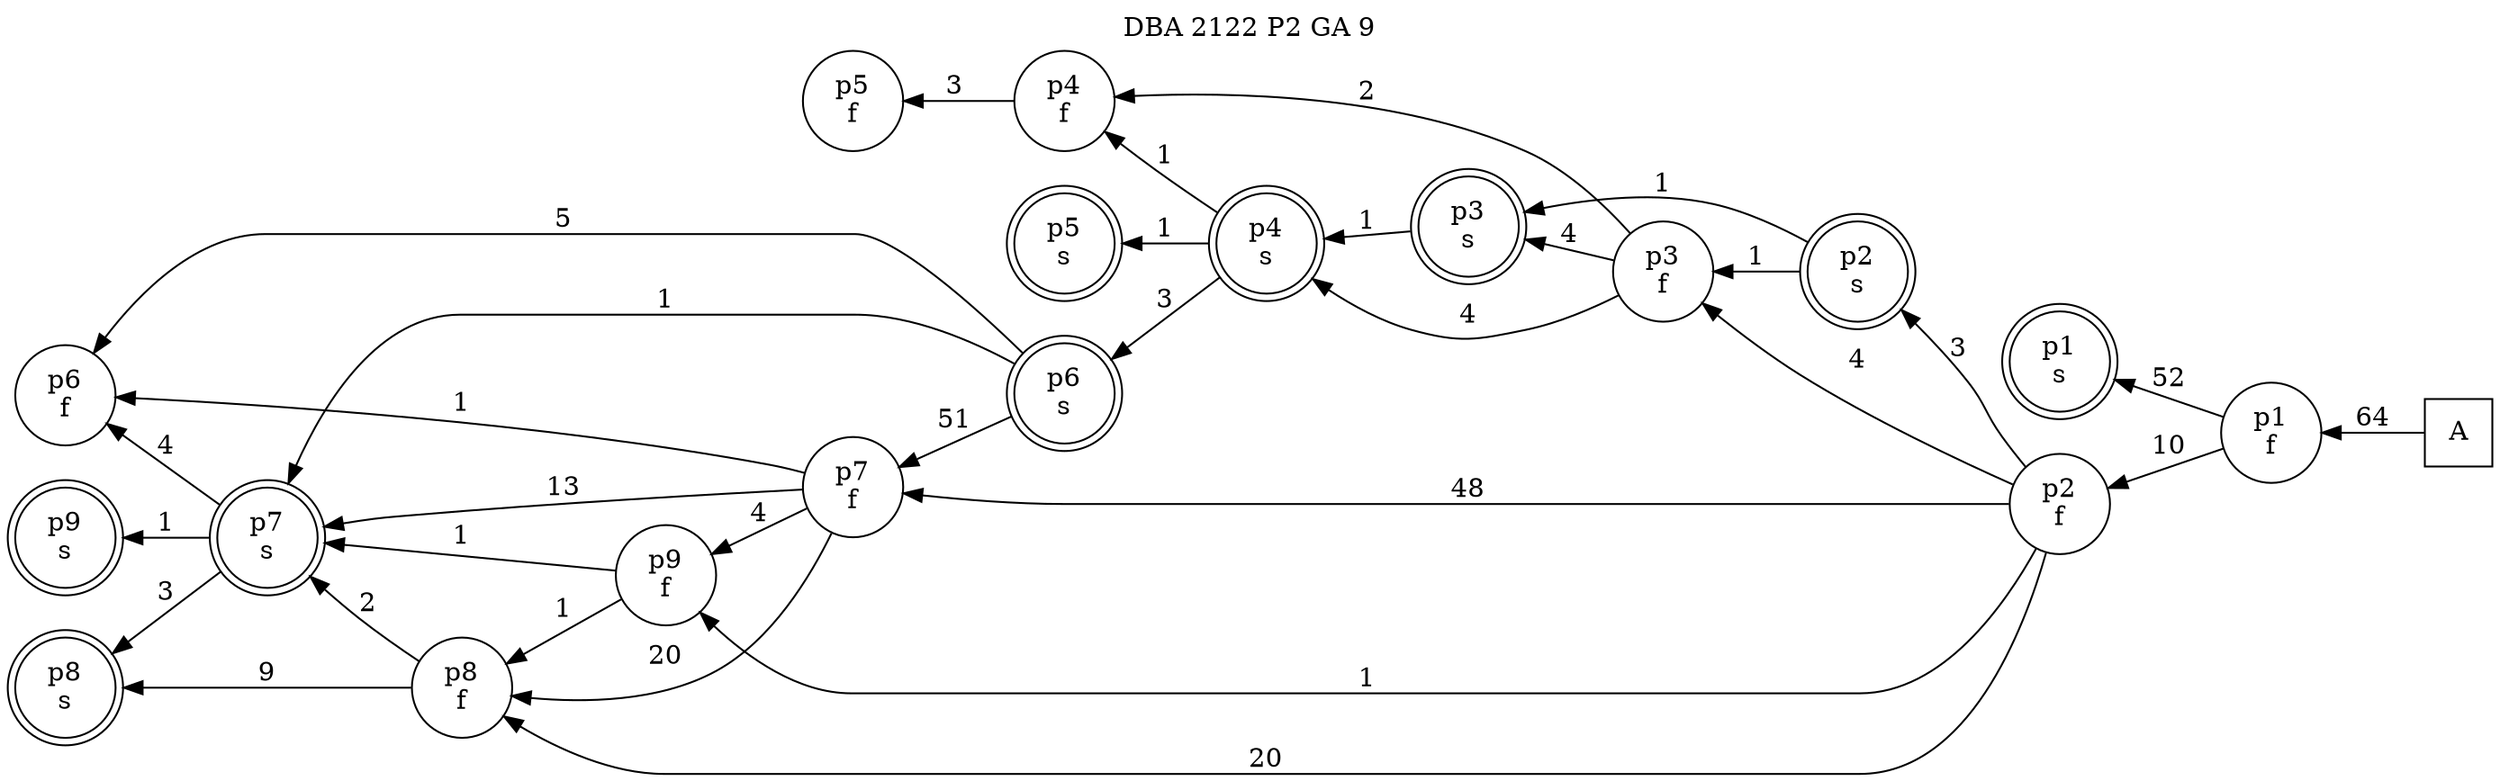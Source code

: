 digraph DBA_2122_P2_GA_9_GOOD {
labelloc="tl"
label= " DBA 2122 P2 GA 9 "
rankdir="RL";
"A" [shape="square" label="A"]
"p1_f" [shape="circle" label="p1
f"]
"p1_s" [shape="doublecircle" label="p1
s"]
"p2_f" [shape="circle" label="p2
f"]
"p2_s" [shape="doublecircle" label="p2
s"]
"p3_f" [shape="circle" label="p3
f"]
"p3_s" [shape="doublecircle" label="p3
s"]
"p4_f" [shape="circle" label="p4
f"]
"p4_s" [shape="doublecircle" label="p4
s"]
"p5_f" [shape="circle" label="p5
f"]
"p6_s" [shape="doublecircle" label="p6
s"]
"p7_f" [shape="circle" label="p7
f"]
"p7_s" [shape="doublecircle" label="p7
s"]
"p6_f" [shape="circle" label="p6
f"]
"p9_f" [shape="circle" label="p9
f"]
"p8_f" [shape="circle" label="p8
f"]
"p8_s" [shape="doublecircle" label="p8
s"]
"p9_s" [shape="doublecircle" label="p9
s"]
"p5_s" [shape="doublecircle" label="p5
s"]
"A" -> "p1_f" [ label=64]
"p1_f" -> "p1_s" [ label=52]
"p1_f" -> "p2_f" [ label=10]
"p2_f" -> "p2_s" [ label=3]
"p2_f" -> "p3_f" [ label=4]
"p2_f" -> "p7_f" [ label=48]
"p2_f" -> "p9_f" [ label=1]
"p2_f" -> "p8_f" [ label=20]
"p2_s" -> "p3_f" [ label=1]
"p2_s" -> "p3_s" [ label=1]
"p3_f" -> "p3_s" [ label=4]
"p3_f" -> "p4_f" [ label=2]
"p3_f" -> "p4_s" [ label=4]
"p3_s" -> "p4_s" [ label=1]
"p4_f" -> "p5_f" [ label=3]
"p4_s" -> "p4_f" [ label=1]
"p4_s" -> "p6_s" [ label=3]
"p4_s" -> "p5_s" [ label=1]
"p6_s" -> "p7_f" [ label=51]
"p6_s" -> "p7_s" [ label=1]
"p6_s" -> "p6_f" [ label=5]
"p7_f" -> "p7_s" [ label=13]
"p7_f" -> "p6_f" [ label=1]
"p7_f" -> "p9_f" [ label=4]
"p7_f" -> "p8_f" [ label=20]
"p7_s" -> "p6_f" [ label=4]
"p7_s" -> "p8_s" [ label=3]
"p7_s" -> "p9_s" [ label=1]
"p9_f" -> "p7_s" [ label=1]
"p9_f" -> "p8_f" [ label=1]
"p8_f" -> "p7_s" [ label=2]
"p8_f" -> "p8_s" [ label=9]
}
